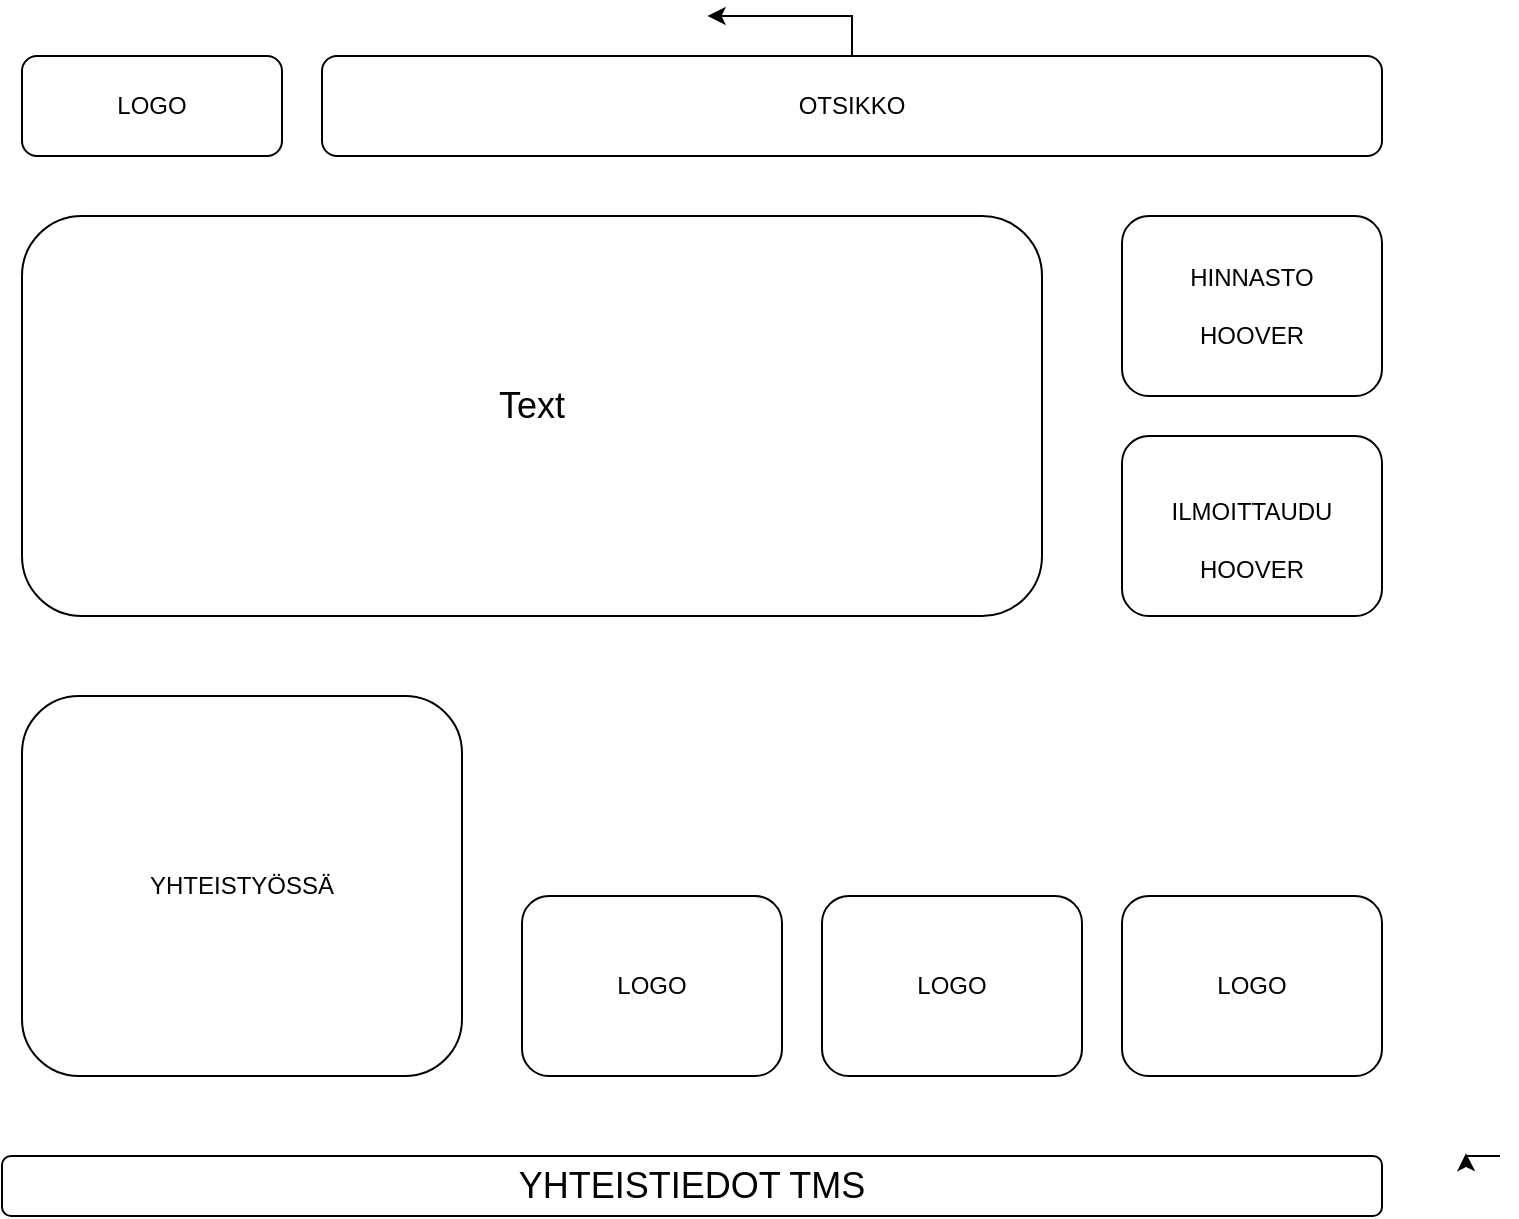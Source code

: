 <mxfile version="15.4.3" type="github">
  <diagram id="sCf5k9jLrB8R7wnVvSrI" name="Page-1">
    <mxGraphModel dx="1213" dy="622" grid="1" gridSize="10" guides="1" tooltips="1" connect="1" arrows="1" fold="1" page="1" pageScale="1" pageWidth="827" pageHeight="1169" math="0" shadow="0">
      <root>
        <mxCell id="0" />
        <mxCell id="1" parent="0" />
        <mxCell id="GevlFe5Xx7UDPzOdeJnq-1" value="&lt;div&gt;HINNASTO&lt;/div&gt;&lt;div&gt;&lt;br&gt;&lt;/div&gt;&lt;div&gt;HOOVER&lt;br&gt;&lt;/div&gt;" style="rounded=1;whiteSpace=wrap;html=1;" vertex="1" parent="1">
          <mxGeometry x="630" y="120" width="130" height="90" as="geometry" />
        </mxCell>
        <mxCell id="GevlFe5Xx7UDPzOdeJnq-2" value="&lt;div&gt;&lt;br&gt;&lt;/div&gt;&lt;div&gt;ILMOITTAUDU&lt;/div&gt;&lt;div&gt;&lt;br&gt;&lt;/div&gt;&lt;div&gt;HOOVER&lt;br&gt;&lt;/div&gt;" style="rounded=1;whiteSpace=wrap;html=1;" vertex="1" parent="1">
          <mxGeometry x="630" y="230" width="130" height="90" as="geometry" />
        </mxCell>
        <mxCell id="GevlFe5Xx7UDPzOdeJnq-4" value="" style="rounded=1;whiteSpace=wrap;html=1;" vertex="1" parent="1">
          <mxGeometry x="80" y="120" width="510" height="200" as="geometry" />
        </mxCell>
        <mxCell id="GevlFe5Xx7UDPzOdeJnq-6" style="edgeStyle=orthogonalEdgeStyle;rounded=0;orthogonalLoop=1;jettySize=auto;html=1;exitX=1;exitY=0;exitDx=0;exitDy=0;entryX=0.979;entryY=-0.047;entryDx=0;entryDy=0;entryPerimeter=0;" edge="1" parent="1">
          <mxGeometry relative="1" as="geometry">
            <mxPoint x="819" y="590" as="sourcePoint" />
            <mxPoint x="801.99" y="588.59" as="targetPoint" />
          </mxGeometry>
        </mxCell>
        <mxCell id="GevlFe5Xx7UDPzOdeJnq-11" style="edgeStyle=orthogonalEdgeStyle;rounded=0;orthogonalLoop=1;jettySize=auto;html=1;exitX=0.5;exitY=0;exitDx=0;exitDy=0;" edge="1" parent="1" source="GevlFe5Xx7UDPzOdeJnq-7">
          <mxGeometry relative="1" as="geometry">
            <mxPoint x="422.294" y="20.0" as="targetPoint" />
          </mxGeometry>
        </mxCell>
        <mxCell id="GevlFe5Xx7UDPzOdeJnq-7" value="OTSIKKO" style="rounded=1;whiteSpace=wrap;html=1;" vertex="1" parent="1">
          <mxGeometry x="230" y="40" width="530" height="50" as="geometry" />
        </mxCell>
        <mxCell id="GevlFe5Xx7UDPzOdeJnq-8" value="LOGO" style="rounded=1;whiteSpace=wrap;html=1;" vertex="1" parent="1">
          <mxGeometry x="330" y="460" width="130" height="90" as="geometry" />
        </mxCell>
        <mxCell id="GevlFe5Xx7UDPzOdeJnq-9" value="LOGO" style="rounded=1;whiteSpace=wrap;html=1;" vertex="1" parent="1">
          <mxGeometry x="480" y="460" width="130" height="90" as="geometry" />
        </mxCell>
        <mxCell id="GevlFe5Xx7UDPzOdeJnq-10" value="LOGO" style="rounded=1;whiteSpace=wrap;html=1;" vertex="1" parent="1">
          <mxGeometry x="630" y="460" width="130" height="90" as="geometry" />
        </mxCell>
        <mxCell id="GevlFe5Xx7UDPzOdeJnq-12" value="LOGO" style="rounded=1;whiteSpace=wrap;html=1;" vertex="1" parent="1">
          <mxGeometry x="80" y="40" width="130" height="50" as="geometry" />
        </mxCell>
        <mxCell id="GevlFe5Xx7UDPzOdeJnq-14" value="YHTEISTYÖSSÄ" style="rounded=1;whiteSpace=wrap;html=1;" vertex="1" parent="1">
          <mxGeometry x="80" y="360" width="220" height="190" as="geometry" />
        </mxCell>
        <mxCell id="GevlFe5Xx7UDPzOdeJnq-15" value="YHTEISTIEDOT TMS" style="rounded=1;whiteSpace=wrap;html=1;fontSize=18;" vertex="1" parent="1">
          <mxGeometry x="70" y="590" width="690" height="30" as="geometry" />
        </mxCell>
        <mxCell id="GevlFe5Xx7UDPzOdeJnq-16" value="Text" style="text;html=1;strokeColor=none;fillColor=none;align=center;verticalAlign=middle;whiteSpace=wrap;rounded=0;fontSize=18;" vertex="1" parent="1">
          <mxGeometry x="305" y="200" width="60" height="30" as="geometry" />
        </mxCell>
      </root>
    </mxGraphModel>
  </diagram>
</mxfile>

